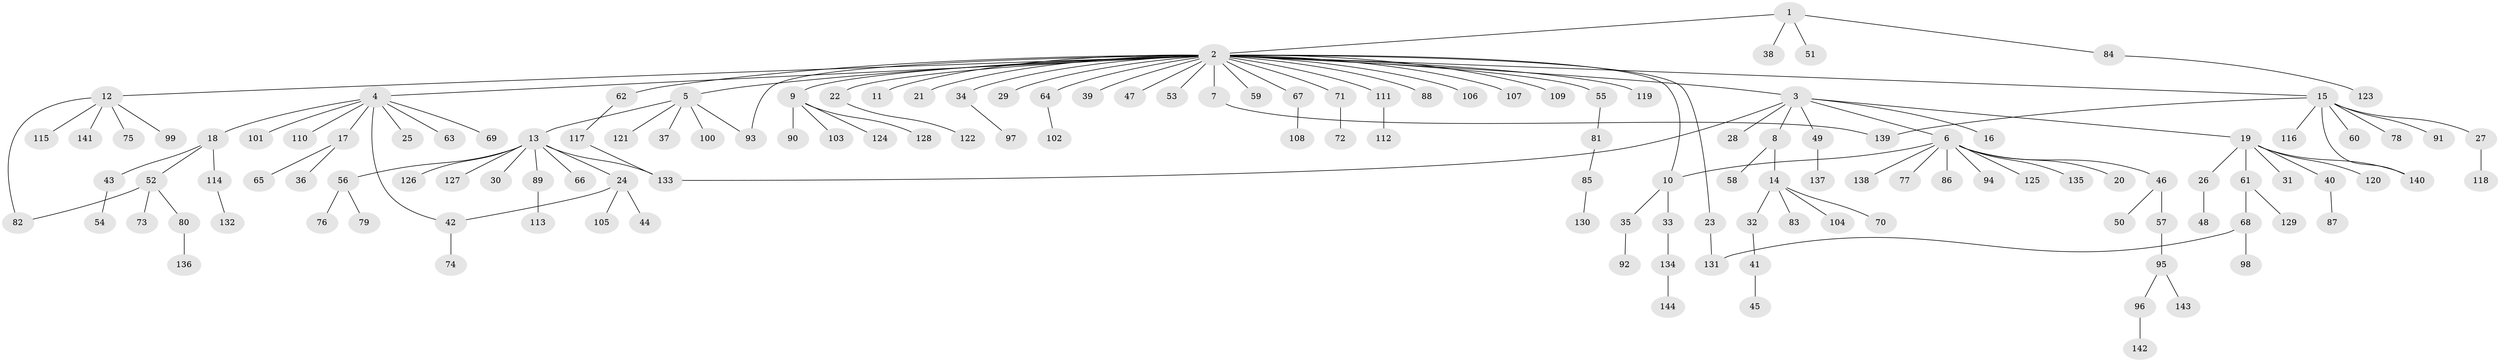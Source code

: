 // coarse degree distribution, {1: 0.6363636363636364, 5: 0.06818181818181818, 2: 0.20454545454545456, 4: 0.045454545454545456, 25: 0.022727272727272728, 6: 0.022727272727272728}
// Generated by graph-tools (version 1.1) at 2025/36/03/04/25 23:36:42]
// undirected, 144 vertices, 152 edges
graph export_dot {
  node [color=gray90,style=filled];
  1;
  2;
  3;
  4;
  5;
  6;
  7;
  8;
  9;
  10;
  11;
  12;
  13;
  14;
  15;
  16;
  17;
  18;
  19;
  20;
  21;
  22;
  23;
  24;
  25;
  26;
  27;
  28;
  29;
  30;
  31;
  32;
  33;
  34;
  35;
  36;
  37;
  38;
  39;
  40;
  41;
  42;
  43;
  44;
  45;
  46;
  47;
  48;
  49;
  50;
  51;
  52;
  53;
  54;
  55;
  56;
  57;
  58;
  59;
  60;
  61;
  62;
  63;
  64;
  65;
  66;
  67;
  68;
  69;
  70;
  71;
  72;
  73;
  74;
  75;
  76;
  77;
  78;
  79;
  80;
  81;
  82;
  83;
  84;
  85;
  86;
  87;
  88;
  89;
  90;
  91;
  92;
  93;
  94;
  95;
  96;
  97;
  98;
  99;
  100;
  101;
  102;
  103;
  104;
  105;
  106;
  107;
  108;
  109;
  110;
  111;
  112;
  113;
  114;
  115;
  116;
  117;
  118;
  119;
  120;
  121;
  122;
  123;
  124;
  125;
  126;
  127;
  128;
  129;
  130;
  131;
  132;
  133;
  134;
  135;
  136;
  137;
  138;
  139;
  140;
  141;
  142;
  143;
  144;
  1 -- 2;
  1 -- 38;
  1 -- 51;
  1 -- 84;
  2 -- 3;
  2 -- 4;
  2 -- 5;
  2 -- 7;
  2 -- 9;
  2 -- 10;
  2 -- 11;
  2 -- 12;
  2 -- 15;
  2 -- 21;
  2 -- 22;
  2 -- 23;
  2 -- 29;
  2 -- 34;
  2 -- 39;
  2 -- 47;
  2 -- 53;
  2 -- 55;
  2 -- 59;
  2 -- 62;
  2 -- 64;
  2 -- 67;
  2 -- 71;
  2 -- 88;
  2 -- 93;
  2 -- 106;
  2 -- 107;
  2 -- 109;
  2 -- 111;
  2 -- 119;
  3 -- 6;
  3 -- 8;
  3 -- 16;
  3 -- 19;
  3 -- 28;
  3 -- 49;
  3 -- 133;
  4 -- 17;
  4 -- 18;
  4 -- 25;
  4 -- 42;
  4 -- 63;
  4 -- 69;
  4 -- 101;
  4 -- 110;
  5 -- 13;
  5 -- 37;
  5 -- 93;
  5 -- 100;
  5 -- 121;
  6 -- 10;
  6 -- 20;
  6 -- 46;
  6 -- 77;
  6 -- 86;
  6 -- 94;
  6 -- 125;
  6 -- 135;
  6 -- 138;
  7 -- 139;
  8 -- 14;
  8 -- 58;
  9 -- 90;
  9 -- 103;
  9 -- 124;
  9 -- 128;
  10 -- 33;
  10 -- 35;
  12 -- 75;
  12 -- 82;
  12 -- 99;
  12 -- 115;
  12 -- 141;
  13 -- 24;
  13 -- 30;
  13 -- 56;
  13 -- 66;
  13 -- 89;
  13 -- 126;
  13 -- 127;
  13 -- 133;
  14 -- 32;
  14 -- 70;
  14 -- 83;
  14 -- 104;
  15 -- 27;
  15 -- 60;
  15 -- 78;
  15 -- 91;
  15 -- 116;
  15 -- 139;
  15 -- 140;
  17 -- 36;
  17 -- 65;
  18 -- 43;
  18 -- 52;
  18 -- 114;
  19 -- 26;
  19 -- 31;
  19 -- 40;
  19 -- 61;
  19 -- 120;
  19 -- 140;
  22 -- 122;
  23 -- 131;
  24 -- 42;
  24 -- 44;
  24 -- 105;
  26 -- 48;
  27 -- 118;
  32 -- 41;
  33 -- 134;
  34 -- 97;
  35 -- 92;
  40 -- 87;
  41 -- 45;
  42 -- 74;
  43 -- 54;
  46 -- 50;
  46 -- 57;
  49 -- 137;
  52 -- 73;
  52 -- 80;
  52 -- 82;
  55 -- 81;
  56 -- 76;
  56 -- 79;
  57 -- 95;
  61 -- 68;
  61 -- 129;
  62 -- 117;
  64 -- 102;
  67 -- 108;
  68 -- 98;
  68 -- 131;
  71 -- 72;
  80 -- 136;
  81 -- 85;
  84 -- 123;
  85 -- 130;
  89 -- 113;
  95 -- 96;
  95 -- 143;
  96 -- 142;
  111 -- 112;
  114 -- 132;
  117 -- 133;
  134 -- 144;
}
